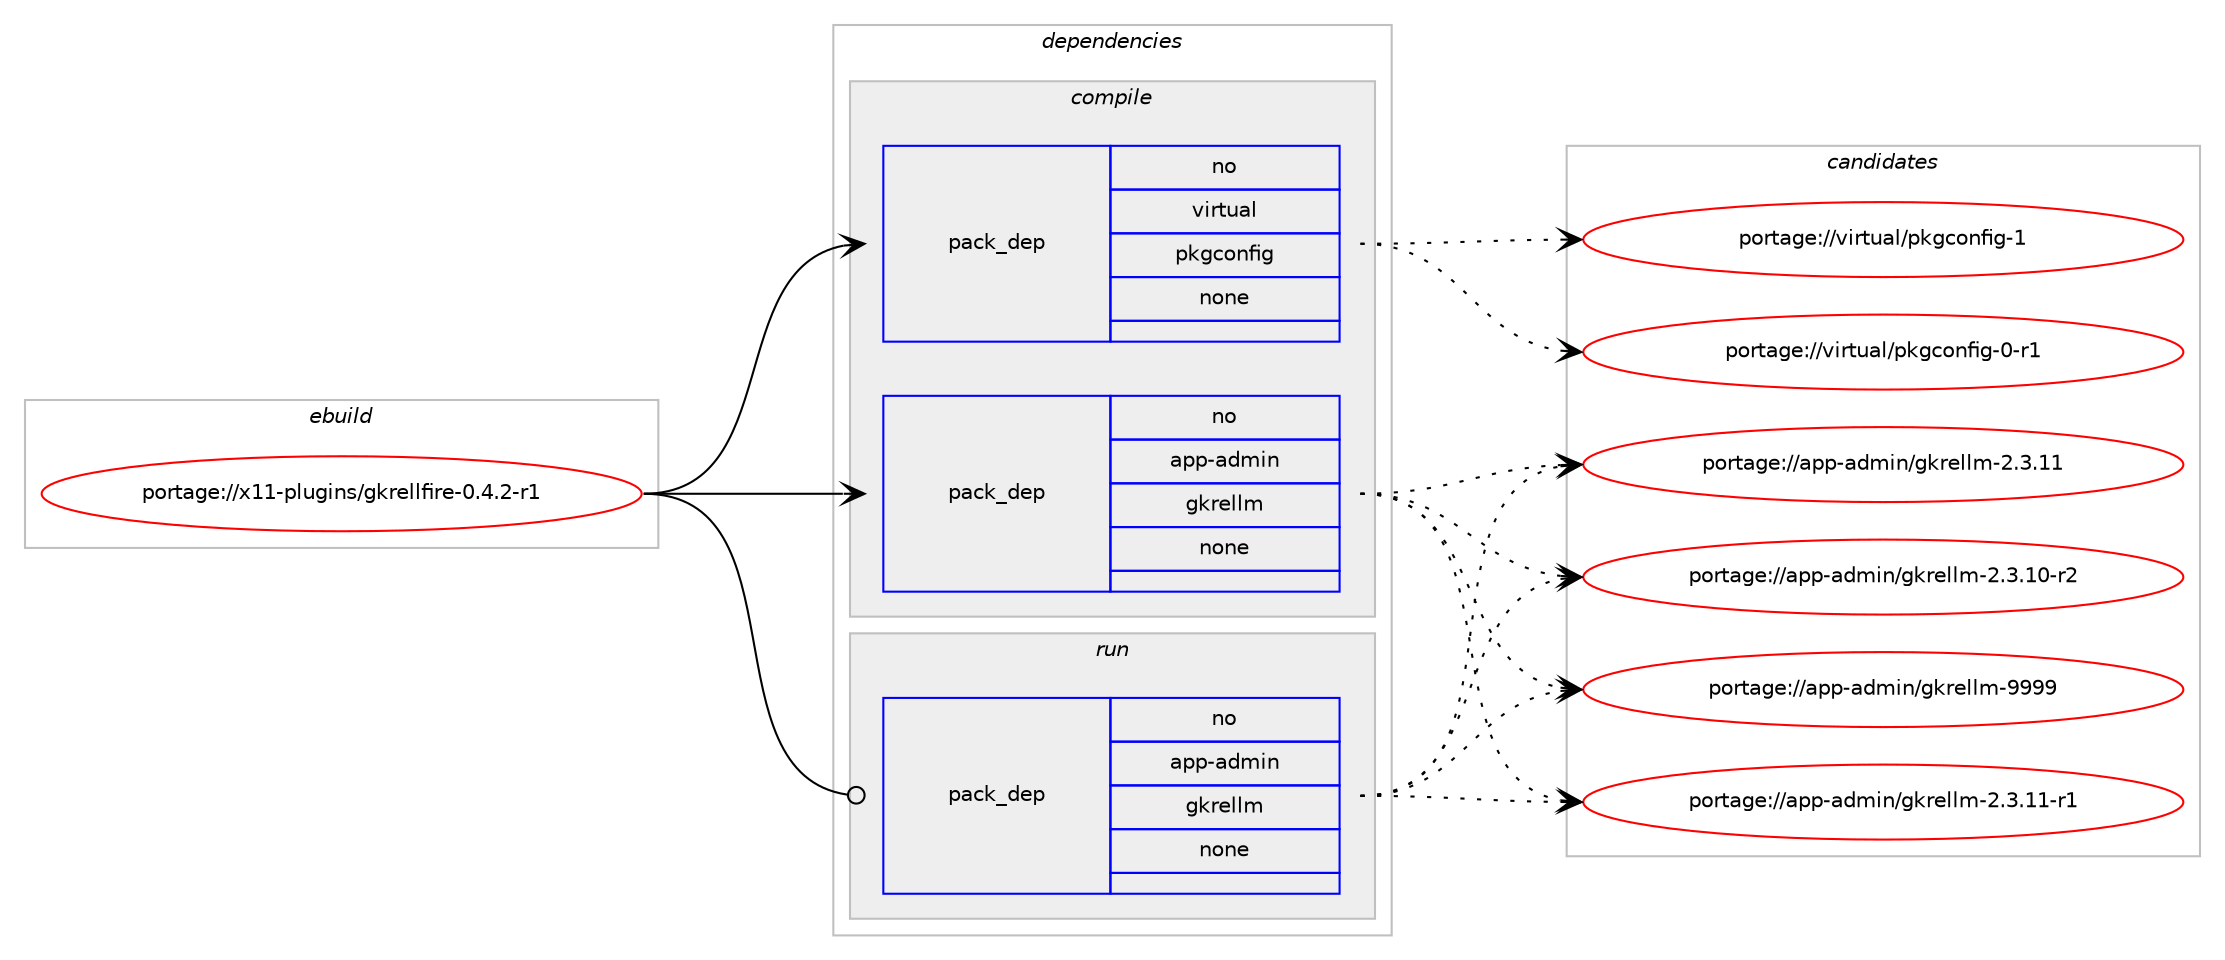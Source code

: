 digraph prolog {

# *************
# Graph options
# *************

newrank=true;
concentrate=true;
compound=true;
graph [rankdir=LR,fontname=Helvetica,fontsize=10,ranksep=1.5];#, ranksep=2.5, nodesep=0.2];
edge  [arrowhead=vee];
node  [fontname=Helvetica,fontsize=10];

# **********
# The ebuild
# **********

subgraph cluster_leftcol {
color=gray;
rank=same;
label=<<i>ebuild</i>>;
id [label="portage://x11-plugins/gkrellfire-0.4.2-r1", color=red, width=4, href="../x11-plugins/gkrellfire-0.4.2-r1.svg"];
}

# ****************
# The dependencies
# ****************

subgraph cluster_midcol {
color=gray;
label=<<i>dependencies</i>>;
subgraph cluster_compile {
fillcolor="#eeeeee";
style=filled;
label=<<i>compile</i>>;
subgraph pack5185 {
dependency6033 [label=<<TABLE BORDER="0" CELLBORDER="1" CELLSPACING="0" CELLPADDING="4" WIDTH="220"><TR><TD ROWSPAN="6" CELLPADDING="30">pack_dep</TD></TR><TR><TD WIDTH="110">no</TD></TR><TR><TD>app-admin</TD></TR><TR><TD>gkrellm</TD></TR><TR><TD>none</TD></TR><TR><TD></TD></TR></TABLE>>, shape=none, color=blue];
}
id:e -> dependency6033:w [weight=20,style="solid",arrowhead="vee"];
subgraph pack5186 {
dependency6034 [label=<<TABLE BORDER="0" CELLBORDER="1" CELLSPACING="0" CELLPADDING="4" WIDTH="220"><TR><TD ROWSPAN="6" CELLPADDING="30">pack_dep</TD></TR><TR><TD WIDTH="110">no</TD></TR><TR><TD>virtual</TD></TR><TR><TD>pkgconfig</TD></TR><TR><TD>none</TD></TR><TR><TD></TD></TR></TABLE>>, shape=none, color=blue];
}
id:e -> dependency6034:w [weight=20,style="solid",arrowhead="vee"];
}
subgraph cluster_compileandrun {
fillcolor="#eeeeee";
style=filled;
label=<<i>compile and run</i>>;
}
subgraph cluster_run {
fillcolor="#eeeeee";
style=filled;
label=<<i>run</i>>;
subgraph pack5187 {
dependency6035 [label=<<TABLE BORDER="0" CELLBORDER="1" CELLSPACING="0" CELLPADDING="4" WIDTH="220"><TR><TD ROWSPAN="6" CELLPADDING="30">pack_dep</TD></TR><TR><TD WIDTH="110">no</TD></TR><TR><TD>app-admin</TD></TR><TR><TD>gkrellm</TD></TR><TR><TD>none</TD></TR><TR><TD></TD></TR></TABLE>>, shape=none, color=blue];
}
id:e -> dependency6035:w [weight=20,style="solid",arrowhead="odot"];
}
}

# **************
# The candidates
# **************

subgraph cluster_choices {
rank=same;
color=gray;
label=<<i>candidates</i>>;

subgraph choice5185 {
color=black;
nodesep=1;
choice971121124597100109105110471031071141011081081094557575757 [label="portage://app-admin/gkrellm-9999", color=red, width=4,href="../app-admin/gkrellm-9999.svg"];
choice97112112459710010910511047103107114101108108109455046514649494511449 [label="portage://app-admin/gkrellm-2.3.11-r1", color=red, width=4,href="../app-admin/gkrellm-2.3.11-r1.svg"];
choice9711211245971001091051104710310711410110810810945504651464949 [label="portage://app-admin/gkrellm-2.3.11", color=red, width=4,href="../app-admin/gkrellm-2.3.11.svg"];
choice97112112459710010910511047103107114101108108109455046514649484511450 [label="portage://app-admin/gkrellm-2.3.10-r2", color=red, width=4,href="../app-admin/gkrellm-2.3.10-r2.svg"];
dependency6033:e -> choice971121124597100109105110471031071141011081081094557575757:w [style=dotted,weight="100"];
dependency6033:e -> choice97112112459710010910511047103107114101108108109455046514649494511449:w [style=dotted,weight="100"];
dependency6033:e -> choice9711211245971001091051104710310711410110810810945504651464949:w [style=dotted,weight="100"];
dependency6033:e -> choice97112112459710010910511047103107114101108108109455046514649484511450:w [style=dotted,weight="100"];
}
subgraph choice5186 {
color=black;
nodesep=1;
choice1181051141161179710847112107103991111101021051034549 [label="portage://virtual/pkgconfig-1", color=red, width=4,href="../virtual/pkgconfig-1.svg"];
choice11810511411611797108471121071039911111010210510345484511449 [label="portage://virtual/pkgconfig-0-r1", color=red, width=4,href="../virtual/pkgconfig-0-r1.svg"];
dependency6034:e -> choice1181051141161179710847112107103991111101021051034549:w [style=dotted,weight="100"];
dependency6034:e -> choice11810511411611797108471121071039911111010210510345484511449:w [style=dotted,weight="100"];
}
subgraph choice5187 {
color=black;
nodesep=1;
choice971121124597100109105110471031071141011081081094557575757 [label="portage://app-admin/gkrellm-9999", color=red, width=4,href="../app-admin/gkrellm-9999.svg"];
choice97112112459710010910511047103107114101108108109455046514649494511449 [label="portage://app-admin/gkrellm-2.3.11-r1", color=red, width=4,href="../app-admin/gkrellm-2.3.11-r1.svg"];
choice9711211245971001091051104710310711410110810810945504651464949 [label="portage://app-admin/gkrellm-2.3.11", color=red, width=4,href="../app-admin/gkrellm-2.3.11.svg"];
choice97112112459710010910511047103107114101108108109455046514649484511450 [label="portage://app-admin/gkrellm-2.3.10-r2", color=red, width=4,href="../app-admin/gkrellm-2.3.10-r2.svg"];
dependency6035:e -> choice971121124597100109105110471031071141011081081094557575757:w [style=dotted,weight="100"];
dependency6035:e -> choice97112112459710010910511047103107114101108108109455046514649494511449:w [style=dotted,weight="100"];
dependency6035:e -> choice9711211245971001091051104710310711410110810810945504651464949:w [style=dotted,weight="100"];
dependency6035:e -> choice97112112459710010910511047103107114101108108109455046514649484511450:w [style=dotted,weight="100"];
}
}

}
